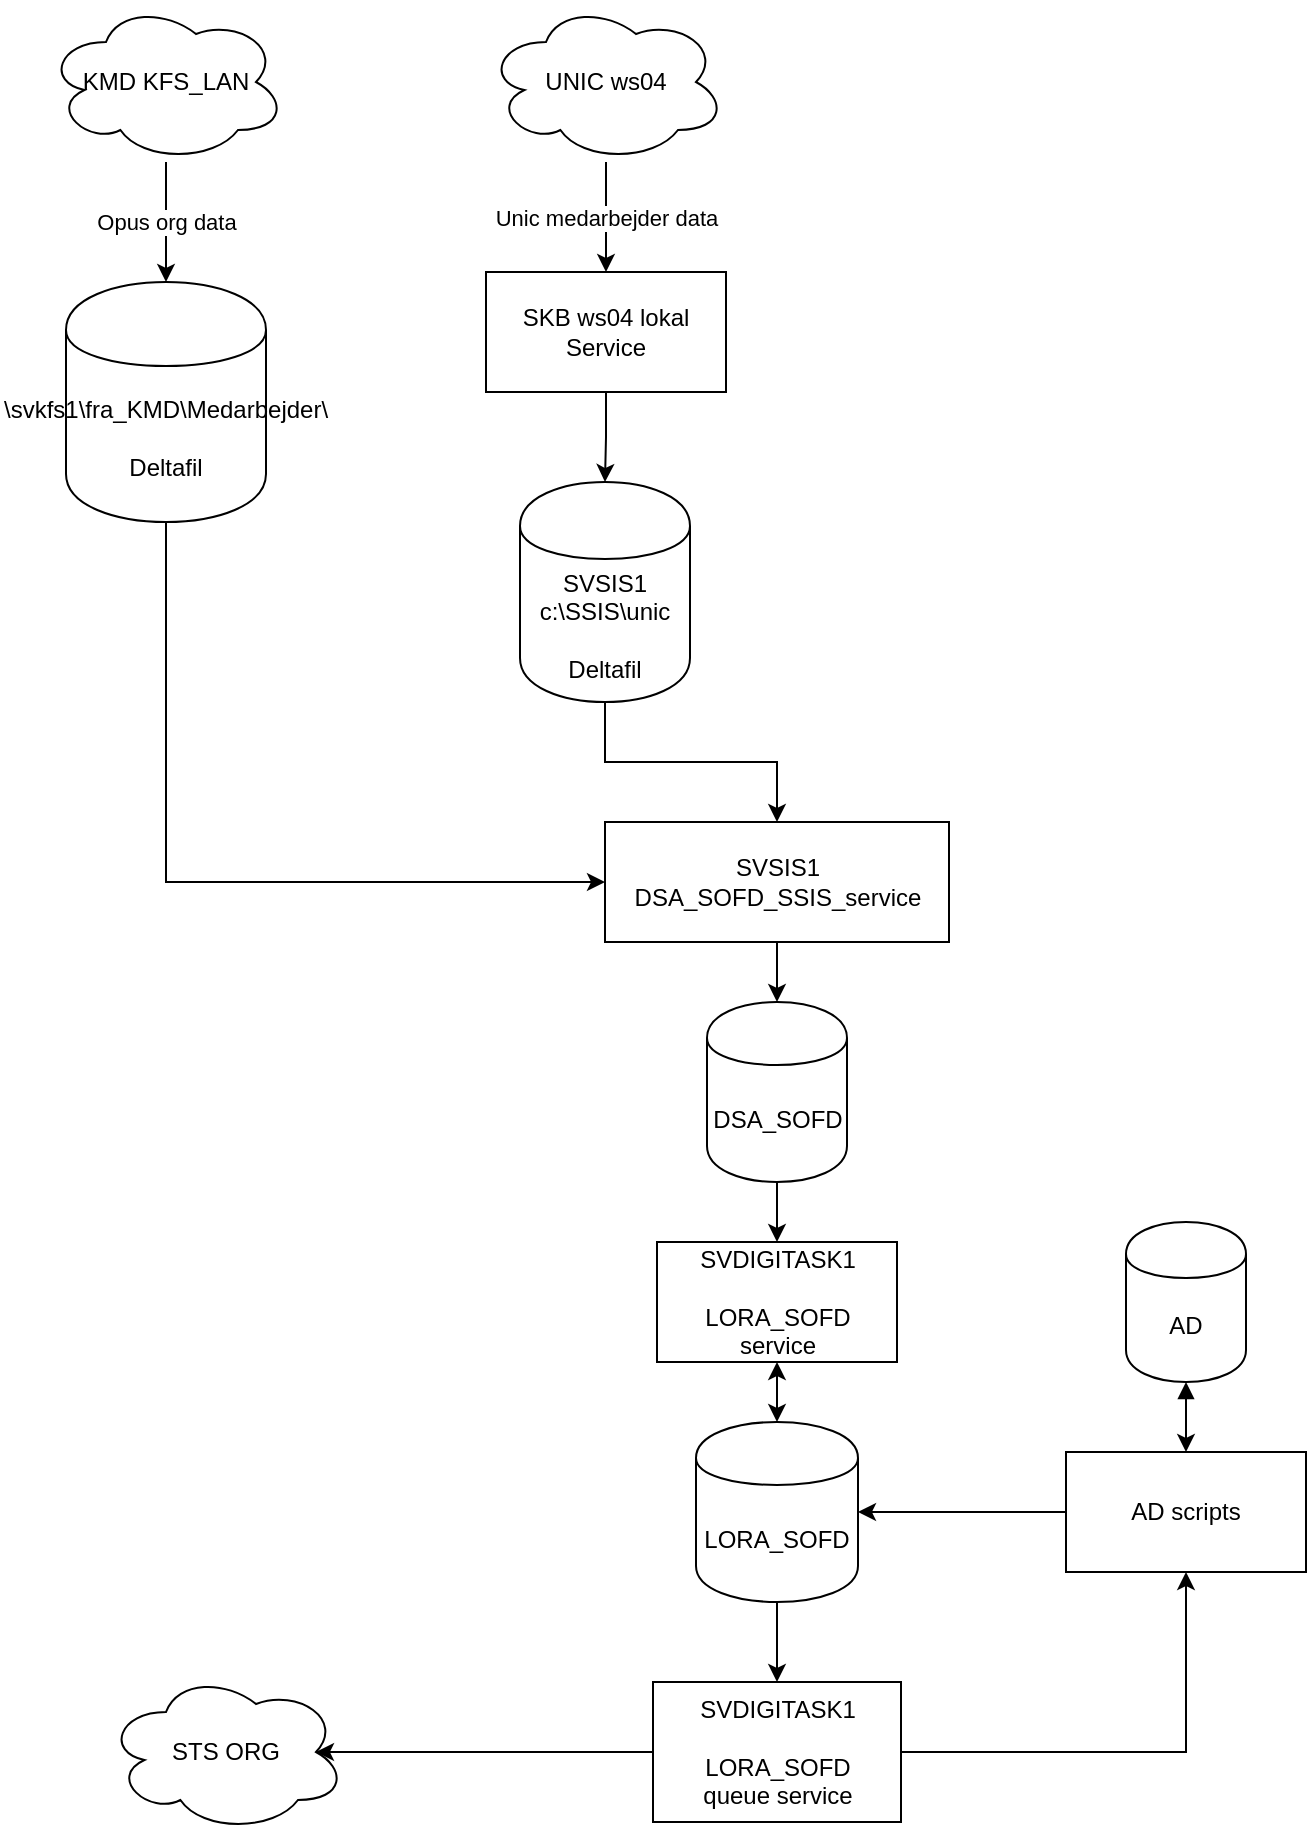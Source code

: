 <mxfile version="10.4.9" type="github"><diagram id="NPktmOwRj0KrhthE-fmU" name="Page-1"><mxGraphModel dx="1394" dy="771" grid="1" gridSize="10" guides="1" tooltips="1" connect="1" arrows="1" fold="1" page="1" pageScale="1" pageWidth="827" pageHeight="1169" math="0" shadow="0"><root><mxCell id="0"/><mxCell id="1" parent="0"/><mxCell id="9LNm7vnkQrcYCPm5nLJn-1" style="edgeStyle=orthogonalEdgeStyle;rounded=0;orthogonalLoop=1;jettySize=auto;html=1;entryX=0.5;entryY=0;entryDx=0;entryDy=0;" edge="1" parent="1" source="9LNm7vnkQrcYCPm5nLJn-2" target="9LNm7vnkQrcYCPm5nLJn-16"><mxGeometry relative="1" as="geometry"/></mxCell><mxCell id="9LNm7vnkQrcYCPm5nLJn-2" value="DSA_SOFD" style="shape=cylinder;whiteSpace=wrap;html=1;boundedLbl=1;backgroundOutline=1;" vertex="1" parent="1"><mxGeometry x="360.5" y="550" width="70" height="90" as="geometry"/></mxCell><mxCell id="9LNm7vnkQrcYCPm5nLJn-3" style="edgeStyle=orthogonalEdgeStyle;rounded=0;orthogonalLoop=1;jettySize=auto;html=1;entryX=0;entryY=0.5;entryDx=0;entryDy=0;" edge="1" parent="1" source="9LNm7vnkQrcYCPm5nLJn-4" target="9LNm7vnkQrcYCPm5nLJn-14"><mxGeometry relative="1" as="geometry"><Array as="points"><mxPoint x="90" y="490"/></Array></mxGeometry></mxCell><mxCell id="9LNm7vnkQrcYCPm5nLJn-4" value="&lt;div&gt;\\svkfs1\fra_KMD\Medarbejder\&lt;/div&gt;&lt;div&gt;&lt;br&gt;&lt;/div&gt;&lt;div&gt;Deltafil&lt;br&gt;&lt;/div&gt;" style="shape=cylinder;whiteSpace=wrap;html=1;boundedLbl=1;backgroundOutline=1;" vertex="1" parent="1"><mxGeometry x="40" y="190" width="100" height="120" as="geometry"/></mxCell><mxCell id="9LNm7vnkQrcYCPm5nLJn-5" value="Opus org data" style="edgeStyle=orthogonalEdgeStyle;rounded=0;orthogonalLoop=1;jettySize=auto;html=1;" edge="1" parent="1" source="9LNm7vnkQrcYCPm5nLJn-6" target="9LNm7vnkQrcYCPm5nLJn-4"><mxGeometry relative="1" as="geometry"/></mxCell><mxCell id="9LNm7vnkQrcYCPm5nLJn-6" value="KMD KFS_LAN" style="ellipse;shape=cloud;whiteSpace=wrap;html=1;" vertex="1" parent="1"><mxGeometry x="30" y="50" width="120" height="80" as="geometry"/></mxCell><mxCell id="9LNm7vnkQrcYCPm5nLJn-7" value="Unic medarbejder data" style="edgeStyle=orthogonalEdgeStyle;rounded=0;orthogonalLoop=1;jettySize=auto;html=1;" edge="1" parent="1" source="9LNm7vnkQrcYCPm5nLJn-8" target="9LNm7vnkQrcYCPm5nLJn-10"><mxGeometry relative="1" as="geometry"/></mxCell><mxCell id="9LNm7vnkQrcYCPm5nLJn-8" value="UNIC ws04" style="ellipse;shape=cloud;whiteSpace=wrap;html=1;" vertex="1" parent="1"><mxGeometry x="250" y="50" width="120" height="80" as="geometry"/></mxCell><mxCell id="9LNm7vnkQrcYCPm5nLJn-9" style="edgeStyle=orthogonalEdgeStyle;rounded=0;orthogonalLoop=1;jettySize=auto;html=1;" edge="1" parent="1" source="9LNm7vnkQrcYCPm5nLJn-10" target="9LNm7vnkQrcYCPm5nLJn-12"><mxGeometry relative="1" as="geometry"/></mxCell><mxCell id="9LNm7vnkQrcYCPm5nLJn-10" value="SKB ws04 lokal Service" style="rounded=0;whiteSpace=wrap;html=1;" vertex="1" parent="1"><mxGeometry x="250" y="185" width="120" height="60" as="geometry"/></mxCell><mxCell id="9LNm7vnkQrcYCPm5nLJn-11" style="edgeStyle=orthogonalEdgeStyle;rounded=0;orthogonalLoop=1;jettySize=auto;html=1;entryX=0.5;entryY=0;entryDx=0;entryDy=0;" edge="1" parent="1" source="9LNm7vnkQrcYCPm5nLJn-12" target="9LNm7vnkQrcYCPm5nLJn-14"><mxGeometry relative="1" as="geometry"/></mxCell><mxCell id="9LNm7vnkQrcYCPm5nLJn-12" value="&lt;div&gt;SVSIS1 &lt;br&gt;&lt;/div&gt;&lt;div&gt;c:\SSIS\unic&lt;br&gt;&lt;/div&gt;&lt;div&gt;&lt;br&gt;&lt;/div&gt;&lt;div&gt;Deltafil&lt;br&gt;&lt;/div&gt;" style="shape=cylinder;whiteSpace=wrap;html=1;boundedLbl=1;backgroundOutline=1;" vertex="1" parent="1"><mxGeometry x="267" y="290" width="85" height="110" as="geometry"/></mxCell><mxCell id="9LNm7vnkQrcYCPm5nLJn-13" style="edgeStyle=orthogonalEdgeStyle;rounded=0;orthogonalLoop=1;jettySize=auto;html=1;entryX=0.5;entryY=0;entryDx=0;entryDy=0;" edge="1" parent="1" source="9LNm7vnkQrcYCPm5nLJn-14" target="9LNm7vnkQrcYCPm5nLJn-2"><mxGeometry relative="1" as="geometry"/></mxCell><mxCell id="9LNm7vnkQrcYCPm5nLJn-14" value="&lt;div&gt;SVSIS1&lt;/div&gt;&lt;div&gt;DSA_SOFD_SSIS_service&lt;br&gt;&lt;/div&gt;" style="rounded=0;whiteSpace=wrap;html=1;" vertex="1" parent="1"><mxGeometry x="309.5" y="460" width="172" height="60" as="geometry"/></mxCell><mxCell id="9LNm7vnkQrcYCPm5nLJn-15" style="edgeStyle=orthogonalEdgeStyle;rounded=0;orthogonalLoop=1;jettySize=auto;html=1;startArrow=classic;startFill=1;" edge="1" parent="1" source="9LNm7vnkQrcYCPm5nLJn-16" target="9LNm7vnkQrcYCPm5nLJn-22"><mxGeometry relative="1" as="geometry"/></mxCell><mxCell id="9LNm7vnkQrcYCPm5nLJn-16" value="&lt;div&gt;SVDIGITASK1 &lt;br&gt;&lt;/div&gt;&lt;div&gt;&lt;br&gt;&lt;/div&gt;&lt;div&gt;LORA_SOFD&lt;/div&gt;&lt;div&gt;service&lt;/div&gt;" style="rounded=0;whiteSpace=wrap;html=1;" vertex="1" parent="1"><mxGeometry x="335.5" y="670" width="120" height="60" as="geometry"/></mxCell><mxCell id="9LNm7vnkQrcYCPm5nLJn-17" style="edgeStyle=orthogonalEdgeStyle;rounded=0;orthogonalLoop=1;jettySize=auto;html=1;entryX=0.5;entryY=0;entryDx=0;entryDy=0;startArrow=block;startFill=1;" edge="1" parent="1" source="9LNm7vnkQrcYCPm5nLJn-18" target="9LNm7vnkQrcYCPm5nLJn-20"><mxGeometry relative="1" as="geometry"/></mxCell><mxCell id="9LNm7vnkQrcYCPm5nLJn-18" value="AD" style="shape=cylinder;whiteSpace=wrap;html=1;boundedLbl=1;backgroundOutline=1;" vertex="1" parent="1"><mxGeometry x="570" y="660" width="60" height="80" as="geometry"/></mxCell><mxCell id="9LNm7vnkQrcYCPm5nLJn-19" style="edgeStyle=orthogonalEdgeStyle;rounded=0;orthogonalLoop=1;jettySize=auto;html=1;entryX=1;entryY=0.5;entryDx=0;entryDy=0;startArrow=none;startFill=0;" edge="1" parent="1" source="9LNm7vnkQrcYCPm5nLJn-20" target="9LNm7vnkQrcYCPm5nLJn-22"><mxGeometry relative="1" as="geometry"/></mxCell><mxCell id="9LNm7vnkQrcYCPm5nLJn-20" value="AD scripts" style="rounded=0;whiteSpace=wrap;html=1;" vertex="1" parent="1"><mxGeometry x="540" y="775" width="120" height="60" as="geometry"/></mxCell><mxCell id="9LNm7vnkQrcYCPm5nLJn-21" style="edgeStyle=orthogonalEdgeStyle;rounded=0;orthogonalLoop=1;jettySize=auto;html=1;startArrow=none;startFill=0;" edge="1" parent="1" source="9LNm7vnkQrcYCPm5nLJn-22" target="9LNm7vnkQrcYCPm5nLJn-26"><mxGeometry relative="1" as="geometry"/></mxCell><mxCell id="9LNm7vnkQrcYCPm5nLJn-22" value="LORA_SOFD" style="shape=cylinder;whiteSpace=wrap;html=1;boundedLbl=1;backgroundOutline=1;" vertex="1" parent="1"><mxGeometry x="355" y="760" width="81" height="90" as="geometry"/></mxCell><mxCell id="9LNm7vnkQrcYCPm5nLJn-23" value="STS ORG" style="ellipse;shape=cloud;whiteSpace=wrap;html=1;" vertex="1" parent="1"><mxGeometry x="60" y="885" width="120" height="80" as="geometry"/></mxCell><mxCell id="9LNm7vnkQrcYCPm5nLJn-24" style="edgeStyle=orthogonalEdgeStyle;rounded=0;orthogonalLoop=1;jettySize=auto;html=1;entryX=0.5;entryY=1;entryDx=0;entryDy=0;startArrow=none;startFill=0;" edge="1" parent="1" source="9LNm7vnkQrcYCPm5nLJn-26" target="9LNm7vnkQrcYCPm5nLJn-20"><mxGeometry relative="1" as="geometry"/></mxCell><mxCell id="9LNm7vnkQrcYCPm5nLJn-25" style="edgeStyle=orthogonalEdgeStyle;rounded=0;orthogonalLoop=1;jettySize=auto;html=1;entryX=0.875;entryY=0.5;entryDx=0;entryDy=0;entryPerimeter=0;startArrow=none;startFill=0;" edge="1" parent="1" source="9LNm7vnkQrcYCPm5nLJn-26" target="9LNm7vnkQrcYCPm5nLJn-23"><mxGeometry relative="1" as="geometry"/></mxCell><mxCell id="9LNm7vnkQrcYCPm5nLJn-26" value="&lt;div&gt;SVDIGITASK1&lt;br&gt;&lt;/div&gt;&lt;div&gt;&lt;br&gt;&lt;/div&gt;&lt;div&gt;LORA_SOFD&lt;/div&gt;&lt;div&gt;queue service&lt;/div&gt;" style="rounded=0;whiteSpace=wrap;html=1;" vertex="1" parent="1"><mxGeometry x="333.5" y="890" width="124" height="70" as="geometry"/></mxCell></root></mxGraphModel></diagram></mxfile>